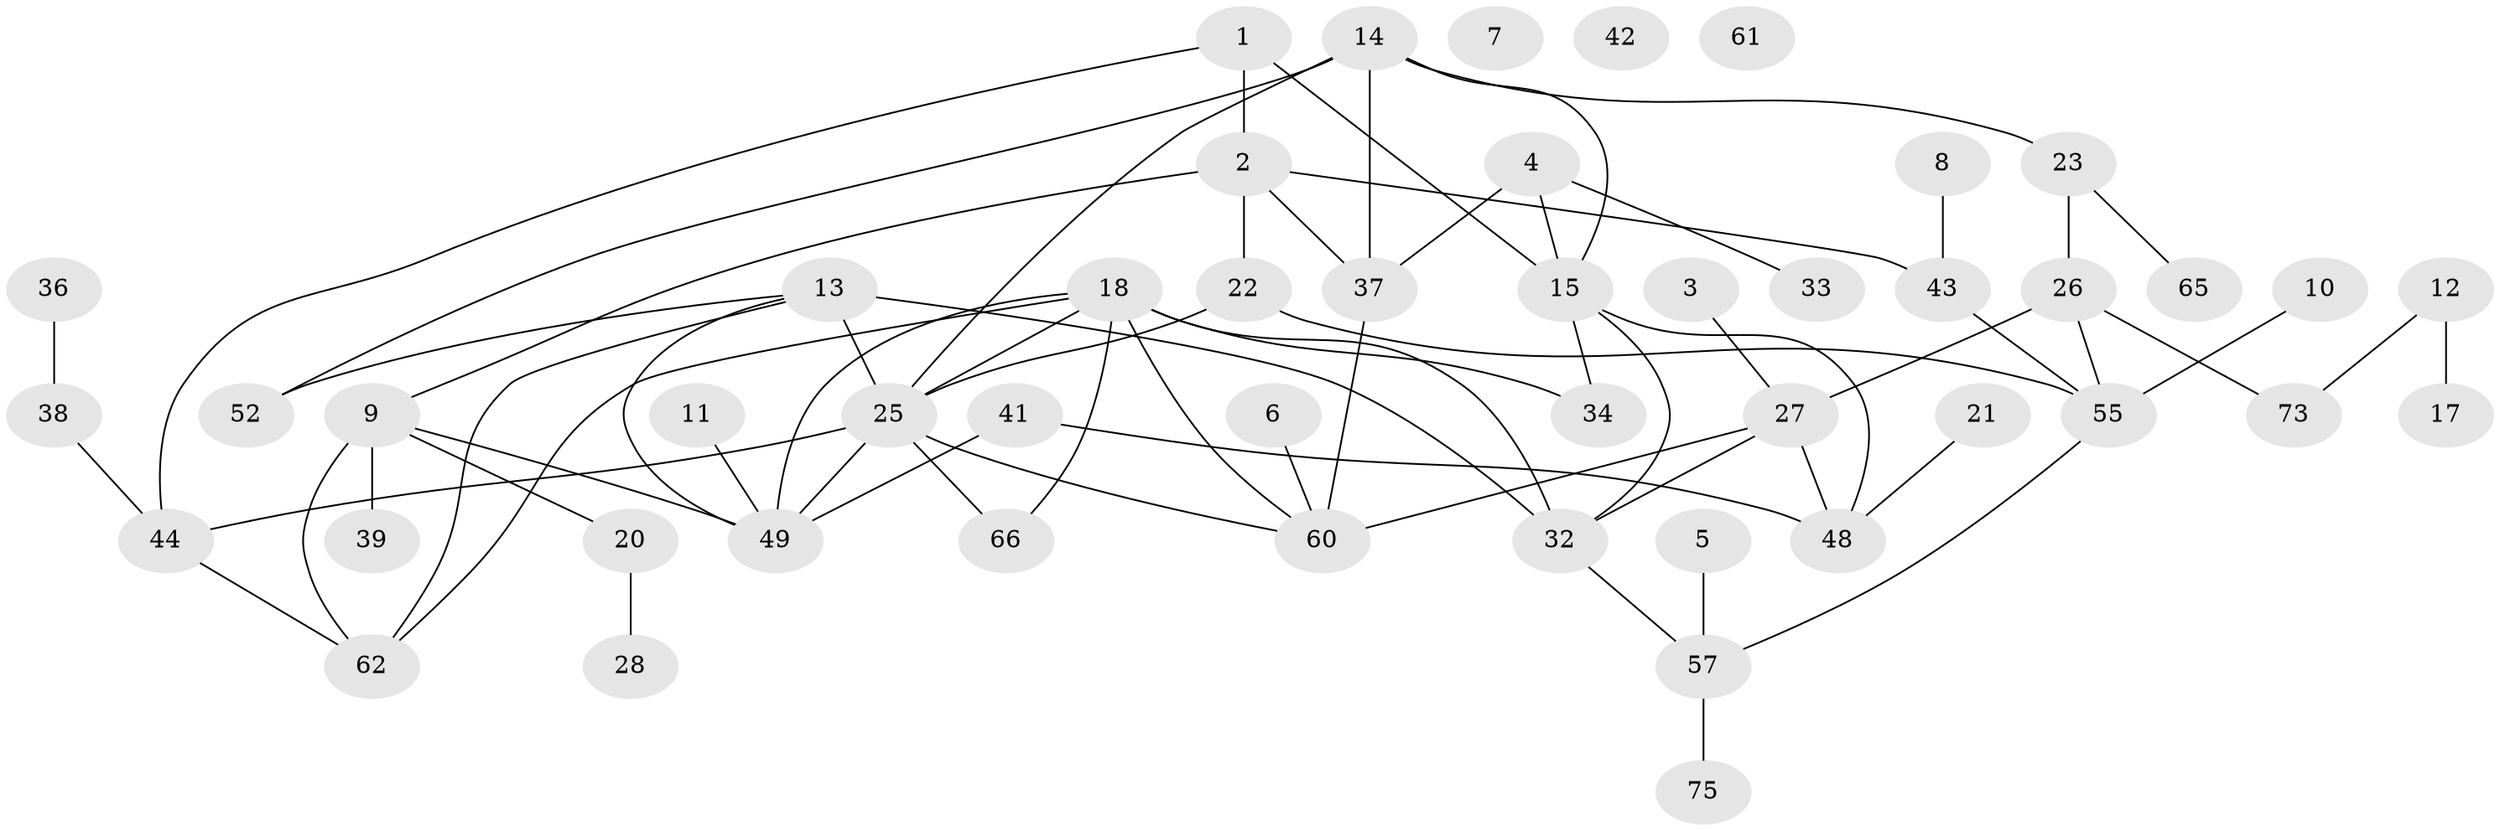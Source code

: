 // original degree distribution, {3: 0.23684210526315788, 2: 0.2236842105263158, 1: 0.23684210526315788, 4: 0.14473684210526316, 0: 0.039473684210526314, 7: 0.013157894736842105, 5: 0.09210526315789473, 6: 0.013157894736842105}
// Generated by graph-tools (version 1.1) at 2025/41/03/06/25 10:41:21]
// undirected, 48 vertices, 68 edges
graph export_dot {
graph [start="1"]
  node [color=gray90,style=filled];
  1;
  2 [super="+19"];
  3;
  4 [super="+56"];
  5;
  6 [super="+24"];
  7;
  8;
  9 [super="+16"];
  10;
  11;
  12 [super="+54"];
  13 [super="+29"];
  14 [super="+35"];
  15 [super="+51"];
  17;
  18 [super="+50"];
  20 [super="+58"];
  21;
  22 [super="+59"];
  23 [super="+69"];
  25 [super="+31"];
  26 [super="+45"];
  27 [super="+30"];
  28;
  32 [super="+46"];
  33;
  34 [super="+53"];
  36;
  37 [super="+40"];
  38 [super="+47"];
  39;
  41 [super="+76"];
  42;
  43 [super="+68"];
  44 [super="+64"];
  48 [super="+63"];
  49 [super="+72"];
  52;
  55 [super="+74"];
  57 [super="+67"];
  60 [super="+70"];
  61;
  62 [super="+71"];
  65;
  66;
  73;
  75;
  1 -- 44;
  1 -- 2;
  1 -- 15;
  2 -- 9;
  2 -- 37;
  2 -- 22;
  2 -- 43;
  3 -- 27;
  4 -- 33;
  4 -- 37;
  4 -- 15;
  5 -- 57;
  6 -- 60;
  8 -- 43;
  9 -- 20;
  9 -- 39;
  9 -- 62;
  9 -- 49;
  10 -- 55;
  11 -- 49;
  12 -- 73;
  12 -- 17;
  13 -- 32 [weight=2];
  13 -- 49;
  13 -- 52;
  13 -- 25;
  13 -- 62;
  14 -- 52;
  14 -- 25;
  14 -- 37;
  14 -- 23;
  14 -- 15;
  15 -- 32;
  15 -- 34;
  15 -- 48;
  18 -- 25;
  18 -- 32;
  18 -- 62;
  18 -- 66;
  18 -- 60;
  18 -- 34 [weight=2];
  18 -- 49;
  20 -- 28;
  21 -- 48;
  22 -- 25;
  22 -- 55;
  23 -- 65;
  23 -- 26;
  25 -- 44;
  25 -- 49;
  25 -- 66;
  25 -- 60;
  26 -- 73;
  26 -- 55;
  26 -- 27;
  27 -- 60;
  27 -- 32;
  27 -- 48;
  32 -- 57;
  36 -- 38;
  37 -- 60 [weight=2];
  38 -- 44;
  41 -- 48;
  41 -- 49;
  43 -- 55;
  44 -- 62;
  55 -- 57;
  57 -- 75;
}
